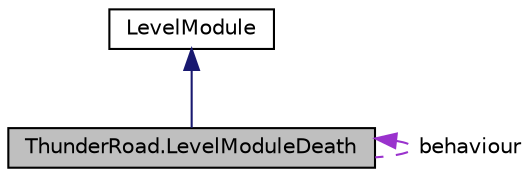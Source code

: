 digraph "ThunderRoad.LevelModuleDeath"
{
 // LATEX_PDF_SIZE
  edge [fontname="Helvetica",fontsize="10",labelfontname="Helvetica",labelfontsize="10"];
  node [fontname="Helvetica",fontsize="10",shape=record];
  Node1 [label="ThunderRoad.LevelModuleDeath",height=0.2,width=0.4,color="black", fillcolor="grey75", style="filled", fontcolor="black",tooltip="Class LevelModuleDeath. Implements the ThunderRoad.LevelModule"];
  Node2 -> Node1 [dir="back",color="midnightblue",fontsize="10",style="solid",fontname="Helvetica"];
  Node2 [label="LevelModule",height=0.2,width=0.4,color="black", fillcolor="white", style="filled",URL="$class_thunder_road_1_1_level_module.html",tooltip="Class LevelModule."];
  Node1 -> Node1 [dir="back",color="darkorchid3",fontsize="10",style="dashed",label=" behaviour" ,fontname="Helvetica"];
}
